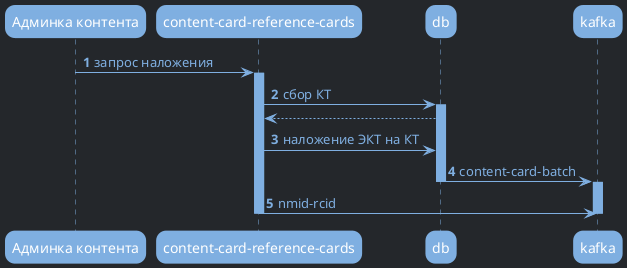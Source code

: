 @startuml
skinparam DefaultFontColor #7fafe1
skinparam BackgroundColor #24272b
skinparam roundcorner 20

skinparam sequence {
    ArrowColor #7fafe1
    LifeLineBorderColor #7fafe1 
    LifeLineBackgroundColor #7fafe1
    ParticipantBorderColor #7fafe1 
    ParticipantBackgroundColor #7fafe1 
    ParticipantFontColor white

    ActorBorderColor #7fafe1 
    ActorBackgroundColor #7fafe1
}
autonumber
participant "Админка контента" as admin
participant "content-card-reference-cards" as ccrc

admin -> ccrc: запрос наложения

activate ccrc
ccrc -> db: сбор КТ
activate db
autonumber stop
db --> ccrc
autonumber resume

ccrc -> db: наложение ЭКТ на КТ

deactivate admin
db -> kafka: content-card-batch
deactivate db
activate kafka

ccrc -> kafka: nmid-rcid
deactivate kafka





deactivate ccrc

@enduml